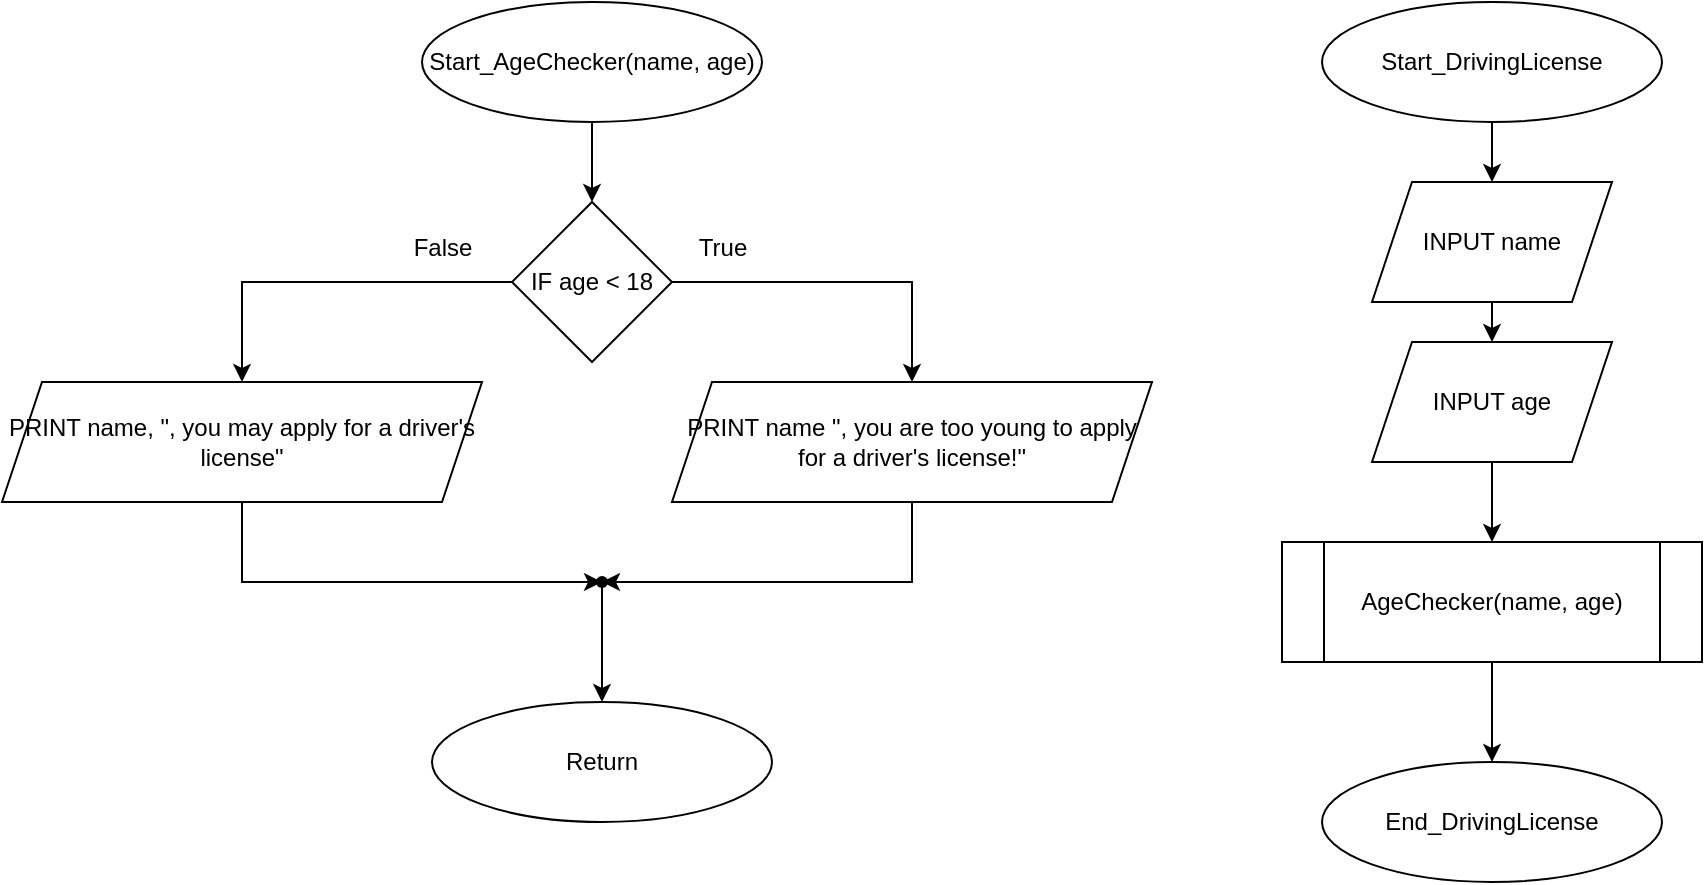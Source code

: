 <mxfile version="22.0.8" type="device" pages="3">
  <diagram name="Page-1" id="sCmzHpI_Pu5R-suw9g4t">
    <mxGraphModel dx="1859" dy="573" grid="1" gridSize="10" guides="1" tooltips="1" connect="1" arrows="1" fold="1" page="1" pageScale="1" pageWidth="850" pageHeight="1100" math="0" shadow="0">
      <root>
        <mxCell id="0" />
        <mxCell id="1" parent="0" />
        <mxCell id="ZYmgql_S5uXhnWvy4TuL-19" style="edgeStyle=orthogonalEdgeStyle;rounded=0;orthogonalLoop=1;jettySize=auto;html=1;exitX=0.5;exitY=1;exitDx=0;exitDy=0;entryX=0.5;entryY=0;entryDx=0;entryDy=0;" parent="1" source="ZYmgql_S5uXhnWvy4TuL-1" target="ZYmgql_S5uXhnWvy4TuL-2" edge="1">
          <mxGeometry relative="1" as="geometry" />
        </mxCell>
        <mxCell id="ZYmgql_S5uXhnWvy4TuL-1" value="Start_DrivingLicense" style="ellipse;whiteSpace=wrap;html=1;" parent="1" vertex="1">
          <mxGeometry x="500" y="40" width="170" height="60" as="geometry" />
        </mxCell>
        <mxCell id="ZYmgql_S5uXhnWvy4TuL-20" style="edgeStyle=orthogonalEdgeStyle;rounded=0;orthogonalLoop=1;jettySize=auto;html=1;exitX=0.5;exitY=1;exitDx=0;exitDy=0;entryX=0.5;entryY=0;entryDx=0;entryDy=0;" parent="1" source="ZYmgql_S5uXhnWvy4TuL-2" target="ZYmgql_S5uXhnWvy4TuL-5" edge="1">
          <mxGeometry relative="1" as="geometry" />
        </mxCell>
        <mxCell id="ZYmgql_S5uXhnWvy4TuL-2" value="INPUT name" style="shape=parallelogram;perimeter=parallelogramPerimeter;whiteSpace=wrap;html=1;fixedSize=1;" parent="1" vertex="1">
          <mxGeometry x="525" y="130" width="120" height="60" as="geometry" />
        </mxCell>
        <mxCell id="ZYmgql_S5uXhnWvy4TuL-22" style="edgeStyle=orthogonalEdgeStyle;rounded=0;orthogonalLoop=1;jettySize=auto;html=1;exitX=0.5;exitY=1;exitDx=0;exitDy=0;entryX=0.5;entryY=0;entryDx=0;entryDy=0;" parent="1" source="ZYmgql_S5uXhnWvy4TuL-4" target="ZYmgql_S5uXhnWvy4TuL-6" edge="1">
          <mxGeometry relative="1" as="geometry" />
        </mxCell>
        <mxCell id="ZYmgql_S5uXhnWvy4TuL-4" value="AgeChecker(name, age)" style="shape=process;whiteSpace=wrap;html=1;backgroundOutline=1;" parent="1" vertex="1">
          <mxGeometry x="480" y="310" width="210" height="60" as="geometry" />
        </mxCell>
        <mxCell id="ZYmgql_S5uXhnWvy4TuL-21" style="edgeStyle=orthogonalEdgeStyle;rounded=0;orthogonalLoop=1;jettySize=auto;html=1;exitX=0.5;exitY=1;exitDx=0;exitDy=0;entryX=0.5;entryY=0;entryDx=0;entryDy=0;" parent="1" source="ZYmgql_S5uXhnWvy4TuL-5" target="ZYmgql_S5uXhnWvy4TuL-4" edge="1">
          <mxGeometry relative="1" as="geometry" />
        </mxCell>
        <mxCell id="ZYmgql_S5uXhnWvy4TuL-5" value="INPUT age" style="shape=parallelogram;perimeter=parallelogramPerimeter;whiteSpace=wrap;html=1;fixedSize=1;" parent="1" vertex="1">
          <mxGeometry x="525" y="210" width="120" height="60" as="geometry" />
        </mxCell>
        <mxCell id="ZYmgql_S5uXhnWvy4TuL-6" value="End_DrivingLicense" style="ellipse;whiteSpace=wrap;html=1;" parent="1" vertex="1">
          <mxGeometry x="500" y="420" width="170" height="60" as="geometry" />
        </mxCell>
        <mxCell id="ZYmgql_S5uXhnWvy4TuL-18" value="" style="edgeStyle=orthogonalEdgeStyle;rounded=0;orthogonalLoop=1;jettySize=auto;html=1;" parent="1" source="ZYmgql_S5uXhnWvy4TuL-7" target="ZYmgql_S5uXhnWvy4TuL-8" edge="1">
          <mxGeometry relative="1" as="geometry" />
        </mxCell>
        <mxCell id="ZYmgql_S5uXhnWvy4TuL-7" value="Start_AgeChecker(name, age)" style="ellipse;whiteSpace=wrap;html=1;" parent="1" vertex="1">
          <mxGeometry x="50" y="40" width="170" height="60" as="geometry" />
        </mxCell>
        <mxCell id="ZYmgql_S5uXhnWvy4TuL-11" style="edgeStyle=orthogonalEdgeStyle;rounded=0;orthogonalLoop=1;jettySize=auto;html=1;exitX=0;exitY=0.5;exitDx=0;exitDy=0;entryX=0.5;entryY=0;entryDx=0;entryDy=0;" parent="1" source="ZYmgql_S5uXhnWvy4TuL-8" target="ZYmgql_S5uXhnWvy4TuL-10" edge="1">
          <mxGeometry relative="1" as="geometry" />
        </mxCell>
        <mxCell id="ZYmgql_S5uXhnWvy4TuL-12" style="edgeStyle=orthogonalEdgeStyle;rounded=0;orthogonalLoop=1;jettySize=auto;html=1;exitX=1;exitY=0.5;exitDx=0;exitDy=0;entryX=0.5;entryY=0;entryDx=0;entryDy=0;" parent="1" source="ZYmgql_S5uXhnWvy4TuL-8" target="ZYmgql_S5uXhnWvy4TuL-9" edge="1">
          <mxGeometry relative="1" as="geometry" />
        </mxCell>
        <mxCell id="ZYmgql_S5uXhnWvy4TuL-8" value="IF age &amp;lt; 18" style="rhombus;whiteSpace=wrap;html=1;" parent="1" vertex="1">
          <mxGeometry x="95" y="140" width="80" height="80" as="geometry" />
        </mxCell>
        <mxCell id="ZYmgql_S5uXhnWvy4TuL-9" value="PRINT name &quot;, you are too young to apply for a driver&#39;s license!&quot;" style="shape=parallelogram;perimeter=parallelogramPerimeter;whiteSpace=wrap;html=1;fixedSize=1;" parent="1" vertex="1">
          <mxGeometry x="175" y="230" width="240" height="60" as="geometry" />
        </mxCell>
        <mxCell id="ZYmgql_S5uXhnWvy4TuL-15" style="edgeStyle=orthogonalEdgeStyle;rounded=0;orthogonalLoop=1;jettySize=auto;html=1;exitX=0.5;exitY=1;exitDx=0;exitDy=0;" parent="1" source="ZYmgql_S5uXhnWvy4TuL-10" target="ZYmgql_S5uXhnWvy4TuL-14" edge="1">
          <mxGeometry relative="1" as="geometry">
            <Array as="points">
              <mxPoint x="-40" y="330" />
            </Array>
          </mxGeometry>
        </mxCell>
        <mxCell id="ZYmgql_S5uXhnWvy4TuL-10" value="PRINT name, &quot;, you may apply for a driver&#39;s license&quot;" style="shape=parallelogram;perimeter=parallelogramPerimeter;whiteSpace=wrap;html=1;fixedSize=1;" parent="1" vertex="1">
          <mxGeometry x="-160" y="230" width="240" height="60" as="geometry" />
        </mxCell>
        <mxCell id="ZYmgql_S5uXhnWvy4TuL-13" value="Return" style="ellipse;whiteSpace=wrap;html=1;" parent="1" vertex="1">
          <mxGeometry x="55" y="390" width="170" height="60" as="geometry" />
        </mxCell>
        <mxCell id="ZYmgql_S5uXhnWvy4TuL-17" value="" style="edgeStyle=orthogonalEdgeStyle;rounded=0;orthogonalLoop=1;jettySize=auto;html=1;" parent="1" source="ZYmgql_S5uXhnWvy4TuL-14" target="ZYmgql_S5uXhnWvy4TuL-13" edge="1">
          <mxGeometry relative="1" as="geometry" />
        </mxCell>
        <mxCell id="ZYmgql_S5uXhnWvy4TuL-14" value="" style="shape=waypoint;sketch=0;size=6;pointerEvents=1;points=[];fillColor=none;resizable=0;rotatable=0;perimeter=centerPerimeter;snapToPoint=1;" parent="1" vertex="1">
          <mxGeometry x="130" y="320" width="20" height="20" as="geometry" />
        </mxCell>
        <mxCell id="ZYmgql_S5uXhnWvy4TuL-16" style="edgeStyle=orthogonalEdgeStyle;rounded=0;orthogonalLoop=1;jettySize=auto;html=1;exitX=0.5;exitY=1;exitDx=0;exitDy=0;entryX=0.14;entryY=0.58;entryDx=0;entryDy=0;entryPerimeter=0;" parent="1" source="ZYmgql_S5uXhnWvy4TuL-9" target="ZYmgql_S5uXhnWvy4TuL-14" edge="1">
          <mxGeometry relative="1" as="geometry">
            <Array as="points">
              <mxPoint x="295" y="330" />
            </Array>
          </mxGeometry>
        </mxCell>
        <mxCell id="xYv2btavJUk7OZtHNU23-1" value="True" style="text;html=1;align=center;verticalAlign=middle;resizable=0;points=[];autosize=1;strokeColor=none;fillColor=none;" parent="1" vertex="1">
          <mxGeometry x="175" y="148" width="50" height="30" as="geometry" />
        </mxCell>
        <mxCell id="xYv2btavJUk7OZtHNU23-2" value="False" style="text;html=1;align=center;verticalAlign=middle;resizable=0;points=[];autosize=1;strokeColor=none;fillColor=none;" parent="1" vertex="1">
          <mxGeometry x="35" y="148" width="50" height="30" as="geometry" />
        </mxCell>
      </root>
    </mxGraphModel>
  </diagram>
  <diagram id="gN6rl0A60Flru9KVqyVj" name="Page-2">
    <mxGraphModel dx="1859" dy="573" grid="1" gridSize="10" guides="1" tooltips="1" connect="1" arrows="1" fold="1" page="1" pageScale="1" pageWidth="850" pageHeight="1100" math="0" shadow="0">
      <root>
        <mxCell id="0" />
        <mxCell id="1" parent="0" />
        <mxCell id="egmE2Gus3how77mfy7Cv-33" style="edgeStyle=orthogonalEdgeStyle;rounded=0;orthogonalLoop=1;jettySize=auto;html=1;exitX=0.5;exitY=1;exitDx=0;exitDy=0;entryX=0.5;entryY=0;entryDx=0;entryDy=0;" parent="1" source="egmE2Gus3how77mfy7Cv-1" target="egmE2Gus3how77mfy7Cv-2" edge="1">
          <mxGeometry relative="1" as="geometry" />
        </mxCell>
        <mxCell id="egmE2Gus3how77mfy7Cv-1" value="Start_MovieTicketPrice" style="ellipse;whiteSpace=wrap;html=1;" parent="1" vertex="1">
          <mxGeometry x="500" y="50" width="160" height="60" as="geometry" />
        </mxCell>
        <mxCell id="egmE2Gus3how77mfy7Cv-34" style="edgeStyle=orthogonalEdgeStyle;rounded=0;orthogonalLoop=1;jettySize=auto;html=1;exitX=0.5;exitY=1;exitDx=0;exitDy=0;entryX=0.5;entryY=0;entryDx=0;entryDy=0;" parent="1" source="egmE2Gus3how77mfy7Cv-2" target="egmE2Gus3how77mfy7Cv-3" edge="1">
          <mxGeometry relative="1" as="geometry" />
        </mxCell>
        <mxCell id="egmE2Gus3how77mfy7Cv-2" value="INPUT age" style="shape=parallelogram;perimeter=parallelogramPerimeter;whiteSpace=wrap;html=1;fixedSize=1;" parent="1" vertex="1">
          <mxGeometry x="520" y="150" width="120" height="60" as="geometry" />
        </mxCell>
        <mxCell id="egmE2Gus3how77mfy7Cv-35" style="edgeStyle=orthogonalEdgeStyle;rounded=0;orthogonalLoop=1;jettySize=auto;html=1;exitX=0.5;exitY=1;exitDx=0;exitDy=0;entryX=0.5;entryY=0;entryDx=0;entryDy=0;" parent="1" source="egmE2Gus3how77mfy7Cv-3" target="egmE2Gus3how77mfy7Cv-4" edge="1">
          <mxGeometry relative="1" as="geometry" />
        </mxCell>
        <mxCell id="egmE2Gus3how77mfy7Cv-3" value="AgeChecker(age)" style="shape=process;whiteSpace=wrap;html=1;backgroundOutline=1;" parent="1" vertex="1">
          <mxGeometry x="500" y="260" width="160" height="60" as="geometry" />
        </mxCell>
        <mxCell id="egmE2Gus3how77mfy7Cv-4" value="End_MovieTicketPrice" style="ellipse;whiteSpace=wrap;html=1;" parent="1" vertex="1">
          <mxGeometry x="500" y="370" width="160" height="60" as="geometry" />
        </mxCell>
        <mxCell id="egmE2Gus3how77mfy7Cv-19" style="edgeStyle=orthogonalEdgeStyle;rounded=0;orthogonalLoop=1;jettySize=auto;html=1;exitX=0.5;exitY=1;exitDx=0;exitDy=0;entryX=0.5;entryY=0;entryDx=0;entryDy=0;" parent="1" source="egmE2Gus3how77mfy7Cv-5" target="egmE2Gus3how77mfy7Cv-6" edge="1">
          <mxGeometry relative="1" as="geometry" />
        </mxCell>
        <mxCell id="egmE2Gus3how77mfy7Cv-5" value="Start_AgeChecker(age)" style="ellipse;whiteSpace=wrap;html=1;" parent="1" vertex="1">
          <mxGeometry x="110" y="50" width="180" height="60" as="geometry" />
        </mxCell>
        <mxCell id="egmE2Gus3how77mfy7Cv-14" style="edgeStyle=orthogonalEdgeStyle;rounded=0;orthogonalLoop=1;jettySize=auto;html=1;exitX=1;exitY=0.5;exitDx=0;exitDy=0;entryX=0.5;entryY=0;entryDx=0;entryDy=0;" parent="1" source="egmE2Gus3how77mfy7Cv-6" target="egmE2Gus3how77mfy7Cv-7" edge="1">
          <mxGeometry relative="1" as="geometry" />
        </mxCell>
        <mxCell id="egmE2Gus3how77mfy7Cv-15" style="edgeStyle=orthogonalEdgeStyle;rounded=0;orthogonalLoop=1;jettySize=auto;html=1;exitX=0;exitY=0.5;exitDx=0;exitDy=0;entryX=0.5;entryY=0;entryDx=0;entryDy=0;" parent="1" source="egmE2Gus3how77mfy7Cv-6" target="egmE2Gus3how77mfy7Cv-8" edge="1">
          <mxGeometry relative="1" as="geometry" />
        </mxCell>
        <mxCell id="egmE2Gus3how77mfy7Cv-6" value="IF age &amp;lt; 12" style="rhombus;whiteSpace=wrap;html=1;" parent="1" vertex="1">
          <mxGeometry x="160" y="150" width="80" height="80" as="geometry" />
        </mxCell>
        <mxCell id="egmE2Gus3how77mfy7Cv-24" style="edgeStyle=orthogonalEdgeStyle;rounded=0;orthogonalLoop=1;jettySize=auto;html=1;exitX=0.5;exitY=1;exitDx=0;exitDy=0;" parent="1" source="egmE2Gus3how77mfy7Cv-7" edge="1">
          <mxGeometry relative="1" as="geometry">
            <mxPoint x="200" y="500" as="targetPoint" />
            <Array as="points">
              <mxPoint x="320" y="500" />
            </Array>
          </mxGeometry>
        </mxCell>
        <mxCell id="egmE2Gus3how77mfy7Cv-7" value="PRINT &quot;Your movie ticket price is $5&quot;" style="shape=parallelogram;perimeter=parallelogramPerimeter;whiteSpace=wrap;html=1;fixedSize=1;" parent="1" vertex="1">
          <mxGeometry x="260" y="210" width="120" height="60" as="geometry" />
        </mxCell>
        <mxCell id="egmE2Gus3how77mfy7Cv-13" style="edgeStyle=orthogonalEdgeStyle;rounded=0;orthogonalLoop=1;jettySize=auto;html=1;exitX=1;exitY=0.5;exitDx=0;exitDy=0;entryX=0.5;entryY=0;entryDx=0;entryDy=0;" parent="1" source="egmE2Gus3how77mfy7Cv-8" target="egmE2Gus3how77mfy7Cv-10" edge="1">
          <mxGeometry relative="1" as="geometry" />
        </mxCell>
        <mxCell id="egmE2Gus3how77mfy7Cv-16" style="edgeStyle=orthogonalEdgeStyle;rounded=0;orthogonalLoop=1;jettySize=auto;html=1;exitX=0;exitY=0.5;exitDx=0;exitDy=0;entryX=0.5;entryY=0;entryDx=0;entryDy=0;" parent="1" source="egmE2Gus3how77mfy7Cv-8" target="egmE2Gus3how77mfy7Cv-9" edge="1">
          <mxGeometry relative="1" as="geometry" />
        </mxCell>
        <mxCell id="egmE2Gus3how77mfy7Cv-8" value="IF 12 &amp;lt;= age &amp;lt;= 17" style="rhombus;whiteSpace=wrap;html=1;" parent="1" vertex="1">
          <mxGeometry x="40" y="230" width="80" height="80" as="geometry" />
        </mxCell>
        <mxCell id="egmE2Gus3how77mfy7Cv-17" style="edgeStyle=orthogonalEdgeStyle;rounded=0;orthogonalLoop=1;jettySize=auto;html=1;exitX=1;exitY=0.5;exitDx=0;exitDy=0;entryX=0.5;entryY=0;entryDx=0;entryDy=0;" parent="1" source="egmE2Gus3how77mfy7Cv-9" target="egmE2Gus3how77mfy7Cv-11" edge="1">
          <mxGeometry relative="1" as="geometry" />
        </mxCell>
        <mxCell id="egmE2Gus3how77mfy7Cv-18" style="edgeStyle=orthogonalEdgeStyle;rounded=0;orthogonalLoop=1;jettySize=auto;html=1;exitX=0;exitY=0.5;exitDx=0;exitDy=0;entryX=0.5;entryY=0;entryDx=0;entryDy=0;" parent="1" source="egmE2Gus3how77mfy7Cv-9" target="egmE2Gus3how77mfy7Cv-12" edge="1">
          <mxGeometry relative="1" as="geometry" />
        </mxCell>
        <mxCell id="egmE2Gus3how77mfy7Cv-9" value="IF 18 &amp;lt;= age &amp;lt;= 64" style="rhombus;whiteSpace=wrap;html=1;" parent="1" vertex="1">
          <mxGeometry x="-50" y="310" width="80" height="80" as="geometry" />
        </mxCell>
        <mxCell id="egmE2Gus3how77mfy7Cv-23" style="edgeStyle=orthogonalEdgeStyle;rounded=0;orthogonalLoop=1;jettySize=auto;html=1;exitX=0.5;exitY=1;exitDx=0;exitDy=0;" parent="1" source="egmE2Gus3how77mfy7Cv-10" edge="1">
          <mxGeometry relative="1" as="geometry">
            <mxPoint x="200" y="500" as="targetPoint" />
          </mxGeometry>
        </mxCell>
        <mxCell id="egmE2Gus3how77mfy7Cv-10" value="PRINT &quot;Your movie ticket price is $8&quot;" style="shape=parallelogram;perimeter=parallelogramPerimeter;whiteSpace=wrap;html=1;fixedSize=1;" parent="1" vertex="1">
          <mxGeometry x="140" y="300" width="120" height="60" as="geometry" />
        </mxCell>
        <mxCell id="egmE2Gus3how77mfy7Cv-22" style="edgeStyle=orthogonalEdgeStyle;rounded=0;orthogonalLoop=1;jettySize=auto;html=1;exitX=0.5;exitY=1;exitDx=0;exitDy=0;" parent="1" source="egmE2Gus3how77mfy7Cv-11" edge="1">
          <mxGeometry relative="1" as="geometry">
            <mxPoint x="200" y="500" as="targetPoint" />
          </mxGeometry>
        </mxCell>
        <mxCell id="egmE2Gus3how77mfy7Cv-11" value="PRINT &quot;Your movie ticket price is $10&quot;" style="shape=parallelogram;perimeter=parallelogramPerimeter;whiteSpace=wrap;html=1;fixedSize=1;" parent="1" vertex="1">
          <mxGeometry x="30" y="400" width="120" height="60" as="geometry" />
        </mxCell>
        <mxCell id="egmE2Gus3how77mfy7Cv-21" style="edgeStyle=orthogonalEdgeStyle;rounded=0;orthogonalLoop=1;jettySize=auto;html=1;exitX=0.5;exitY=1;exitDx=0;exitDy=0;" parent="1" source="egmE2Gus3how77mfy7Cv-12" target="egmE2Gus3how77mfy7Cv-20" edge="1">
          <mxGeometry relative="1" as="geometry">
            <Array as="points">
              <mxPoint x="-120" y="500" />
            </Array>
          </mxGeometry>
        </mxCell>
        <mxCell id="egmE2Gus3how77mfy7Cv-12" value="PRINT &quot;Your movie ticket price is $7&quot;" style="shape=parallelogram;perimeter=parallelogramPerimeter;whiteSpace=wrap;html=1;fixedSize=1;" parent="1" vertex="1">
          <mxGeometry x="-180" y="400" width="120" height="60" as="geometry" />
        </mxCell>
        <mxCell id="egmE2Gus3how77mfy7Cv-26" value="" style="edgeStyle=orthogonalEdgeStyle;rounded=0;orthogonalLoop=1;jettySize=auto;html=1;" parent="1" source="egmE2Gus3how77mfy7Cv-20" target="egmE2Gus3how77mfy7Cv-25" edge="1">
          <mxGeometry relative="1" as="geometry" />
        </mxCell>
        <mxCell id="egmE2Gus3how77mfy7Cv-20" value="" style="shape=waypoint;sketch=0;size=6;pointerEvents=1;points=[];fillColor=none;resizable=0;rotatable=0;perimeter=centerPerimeter;snapToPoint=1;" parent="1" vertex="1">
          <mxGeometry x="190" y="490" width="20" height="20" as="geometry" />
        </mxCell>
        <mxCell id="egmE2Gus3how77mfy7Cv-25" value="Return" style="ellipse;whiteSpace=wrap;html=1;" parent="1" vertex="1">
          <mxGeometry x="110" y="570" width="180" height="60" as="geometry" />
        </mxCell>
        <mxCell id="egmE2Gus3how77mfy7Cv-27" value="True" style="text;html=1;align=center;verticalAlign=middle;resizable=0;points=[];autosize=1;strokeColor=none;fillColor=none;" parent="1" vertex="1">
          <mxGeometry x="235" y="158" width="50" height="30" as="geometry" />
        </mxCell>
        <mxCell id="egmE2Gus3how77mfy7Cv-28" value="False" style="text;html=1;align=center;verticalAlign=middle;resizable=0;points=[];autosize=1;strokeColor=none;fillColor=none;" parent="1" vertex="1">
          <mxGeometry x="115" y="158" width="50" height="30" as="geometry" />
        </mxCell>
        <mxCell id="egmE2Gus3how77mfy7Cv-29" value="True" style="text;html=1;align=center;verticalAlign=middle;resizable=0;points=[];autosize=1;strokeColor=none;fillColor=none;" parent="1" vertex="1">
          <mxGeometry x="115" y="238" width="50" height="30" as="geometry" />
        </mxCell>
        <mxCell id="egmE2Gus3how77mfy7Cv-30" value="False" style="text;html=1;align=center;verticalAlign=middle;resizable=0;points=[];autosize=1;strokeColor=none;fillColor=none;" parent="1" vertex="1">
          <mxGeometry x="-5" y="238" width="50" height="30" as="geometry" />
        </mxCell>
        <mxCell id="egmE2Gus3how77mfy7Cv-31" value="True" style="text;html=1;align=center;verticalAlign=middle;resizable=0;points=[];autosize=1;strokeColor=none;fillColor=none;" parent="1" vertex="1">
          <mxGeometry x="25" y="318" width="50" height="30" as="geometry" />
        </mxCell>
        <mxCell id="egmE2Gus3how77mfy7Cv-32" value="False" style="text;html=1;align=center;verticalAlign=middle;resizable=0;points=[];autosize=1;strokeColor=none;fillColor=none;" parent="1" vertex="1">
          <mxGeometry x="-105" y="318" width="50" height="30" as="geometry" />
        </mxCell>
      </root>
    </mxGraphModel>
  </diagram>
  <diagram id="LJFV5wS0_fxh9ATxHoB0" name="Page-3">
    <mxGraphModel dx="2037" dy="674" grid="1" gridSize="10" guides="1" tooltips="1" connect="1" arrows="1" fold="1" page="1" pageScale="1" pageWidth="850" pageHeight="1100" math="0" shadow="0">
      <root>
        <mxCell id="0" />
        <mxCell id="1" parent="0" />
        <mxCell id="BeY-B9EXxvq6FqgUqVJ6-43" style="edgeStyle=orthogonalEdgeStyle;rounded=0;orthogonalLoop=1;jettySize=auto;html=1;exitX=0.5;exitY=1;exitDx=0;exitDy=0;entryX=0.5;entryY=0;entryDx=0;entryDy=0;" edge="1" parent="1" source="BeY-B9EXxvq6FqgUqVJ6-1" target="BeY-B9EXxvq6FqgUqVJ6-2">
          <mxGeometry relative="1" as="geometry" />
        </mxCell>
        <mxCell id="BeY-B9EXxvq6FqgUqVJ6-1" value="Start_TipCalculator" style="ellipse;whiteSpace=wrap;html=1;" vertex="1" parent="1">
          <mxGeometry x="340" y="40" width="170" height="60" as="geometry" />
        </mxCell>
        <mxCell id="BeY-B9EXxvq6FqgUqVJ6-44" style="edgeStyle=orthogonalEdgeStyle;rounded=0;orthogonalLoop=1;jettySize=auto;html=1;exitX=0.5;exitY=1;exitDx=0;exitDy=0;entryX=0.5;entryY=0;entryDx=0;entryDy=0;" edge="1" parent="1" source="BeY-B9EXxvq6FqgUqVJ6-2" target="BeY-B9EXxvq6FqgUqVJ6-3">
          <mxGeometry relative="1" as="geometry" />
        </mxCell>
        <mxCell id="BeY-B9EXxvq6FqgUqVJ6-2" value="INPUT total" style="shape=parallelogram;perimeter=parallelogramPerimeter;whiteSpace=wrap;html=1;fixedSize=1;" vertex="1" parent="1">
          <mxGeometry x="340" y="140" width="170" height="40" as="geometry" />
        </mxCell>
        <mxCell id="BeY-B9EXxvq6FqgUqVJ6-45" style="edgeStyle=orthogonalEdgeStyle;rounded=0;orthogonalLoop=1;jettySize=auto;html=1;exitX=0.5;exitY=1;exitDx=0;exitDy=0;entryX=0.5;entryY=0;entryDx=0;entryDy=0;" edge="1" parent="1" source="BeY-B9EXxvq6FqgUqVJ6-3" target="BeY-B9EXxvq6FqgUqVJ6-5">
          <mxGeometry relative="1" as="geometry" />
        </mxCell>
        <mxCell id="BeY-B9EXxvq6FqgUqVJ6-3" value="PRINT &quot;Choose a tipping rate&quot;&lt;br&gt;PRINT &quot;1. 10% (Standard)&quot;&lt;br&gt;PRINT &quot;2. 15% (Good Service)&quot;&lt;br&gt;PRINT &quot;3. 20% (Excellent Service)&quot;" style="shape=parallelogram;perimeter=parallelogramPerimeter;whiteSpace=wrap;html=1;fixedSize=1;" vertex="1" parent="1">
          <mxGeometry x="290" y="210" width="270" height="100" as="geometry" />
        </mxCell>
        <mxCell id="BeY-B9EXxvq6FqgUqVJ6-36" style="edgeStyle=orthogonalEdgeStyle;rounded=0;orthogonalLoop=1;jettySize=auto;html=1;exitX=0.5;exitY=1;exitDx=0;exitDy=0;entryX=0.5;entryY=0;entryDx=0;entryDy=0;" edge="1" parent="1" source="BeY-B9EXxvq6FqgUqVJ6-5" target="BeY-B9EXxvq6FqgUqVJ6-6">
          <mxGeometry relative="1" as="geometry" />
        </mxCell>
        <mxCell id="BeY-B9EXxvq6FqgUqVJ6-5" value="INPUT choice" style="shape=parallelogram;perimeter=parallelogramPerimeter;whiteSpace=wrap;html=1;fixedSize=1;" vertex="1" parent="1">
          <mxGeometry x="350" y="340" width="150" height="40" as="geometry" />
        </mxCell>
        <mxCell id="BeY-B9EXxvq6FqgUqVJ6-12" style="edgeStyle=orthogonalEdgeStyle;rounded=0;orthogonalLoop=1;jettySize=auto;html=1;exitX=0.5;exitY=1;exitDx=0;exitDy=0;entryX=0.5;entryY=0;entryDx=0;entryDy=0;" edge="1" parent="1" source="BeY-B9EXxvq6FqgUqVJ6-6" target="BeY-B9EXxvq6FqgUqVJ6-8">
          <mxGeometry relative="1" as="geometry" />
        </mxCell>
        <mxCell id="BeY-B9EXxvq6FqgUqVJ6-13" style="edgeStyle=orthogonalEdgeStyle;rounded=0;orthogonalLoop=1;jettySize=auto;html=1;exitX=1;exitY=0.5;exitDx=0;exitDy=0;entryX=0;entryY=0.5;entryDx=0;entryDy=0;" edge="1" parent="1" source="BeY-B9EXxvq6FqgUqVJ6-6" target="BeY-B9EXxvq6FqgUqVJ6-7">
          <mxGeometry relative="1" as="geometry" />
        </mxCell>
        <mxCell id="BeY-B9EXxvq6FqgUqVJ6-6" value="IF choice == 1" style="rhombus;whiteSpace=wrap;html=1;" vertex="1" parent="1">
          <mxGeometry x="375" y="410" width="100" height="100" as="geometry" />
        </mxCell>
        <mxCell id="BeY-B9EXxvq6FqgUqVJ6-7" value="price = FinalPriceCalculator(total, 0.10)" style="shape=process;whiteSpace=wrap;html=1;backgroundOutline=1;" vertex="1" parent="1">
          <mxGeometry x="520" y="430" width="240" height="60" as="geometry" />
        </mxCell>
        <mxCell id="BeY-B9EXxvq6FqgUqVJ6-14" style="edgeStyle=orthogonalEdgeStyle;rounded=0;orthogonalLoop=1;jettySize=auto;html=1;exitX=1;exitY=0.5;exitDx=0;exitDy=0;entryX=0;entryY=0.5;entryDx=0;entryDy=0;" edge="1" parent="1" source="BeY-B9EXxvq6FqgUqVJ6-8" target="BeY-B9EXxvq6FqgUqVJ6-9">
          <mxGeometry relative="1" as="geometry" />
        </mxCell>
        <mxCell id="BeY-B9EXxvq6FqgUqVJ6-15" style="edgeStyle=orthogonalEdgeStyle;rounded=0;orthogonalLoop=1;jettySize=auto;html=1;exitX=0.5;exitY=1;exitDx=0;exitDy=0;entryX=0.5;entryY=0;entryDx=0;entryDy=0;" edge="1" parent="1" source="BeY-B9EXxvq6FqgUqVJ6-8" target="BeY-B9EXxvq6FqgUqVJ6-10">
          <mxGeometry relative="1" as="geometry" />
        </mxCell>
        <mxCell id="BeY-B9EXxvq6FqgUqVJ6-8" value="IF choice == 2" style="rhombus;whiteSpace=wrap;html=1;" vertex="1" parent="1">
          <mxGeometry x="375" y="550" width="100" height="100" as="geometry" />
        </mxCell>
        <mxCell id="BeY-B9EXxvq6FqgUqVJ6-25" style="edgeStyle=orthogonalEdgeStyle;rounded=0;orthogonalLoop=1;jettySize=auto;html=1;exitX=1;exitY=0.5;exitDx=0;exitDy=0;" edge="1" parent="1" source="BeY-B9EXxvq6FqgUqVJ6-9" target="BeY-B9EXxvq6FqgUqVJ6-18">
          <mxGeometry relative="1" as="geometry">
            <mxPoint x="490" y="830" as="targetPoint" />
            <Array as="points">
              <mxPoint x="800" y="600" />
              <mxPoint x="800" y="840" />
            </Array>
          </mxGeometry>
        </mxCell>
        <mxCell id="BeY-B9EXxvq6FqgUqVJ6-9" value="price = FinalPriceCalculator(total, 0.15)" style="shape=process;whiteSpace=wrap;html=1;backgroundOutline=1;" vertex="1" parent="1">
          <mxGeometry x="520" y="570" width="240" height="60" as="geometry" />
        </mxCell>
        <mxCell id="BeY-B9EXxvq6FqgUqVJ6-16" style="edgeStyle=orthogonalEdgeStyle;rounded=0;orthogonalLoop=1;jettySize=auto;html=1;exitX=1;exitY=0.5;exitDx=0;exitDy=0;entryX=0;entryY=0.5;entryDx=0;entryDy=0;" edge="1" parent="1" source="BeY-B9EXxvq6FqgUqVJ6-10" target="BeY-B9EXxvq6FqgUqVJ6-11">
          <mxGeometry relative="1" as="geometry" />
        </mxCell>
        <mxCell id="BeY-B9EXxvq6FqgUqVJ6-10" value="IF choice == 3" style="rhombus;whiteSpace=wrap;html=1;" vertex="1" parent="1">
          <mxGeometry x="375" y="690" width="100" height="100" as="geometry" />
        </mxCell>
        <mxCell id="BeY-B9EXxvq6FqgUqVJ6-11" value="price = FinalPriceCalculator(total, 0.20)" style="shape=process;whiteSpace=wrap;html=1;backgroundOutline=1;" vertex="1" parent="1">
          <mxGeometry x="520" y="710" width="240" height="60" as="geometry" />
        </mxCell>
        <mxCell id="BeY-B9EXxvq6FqgUqVJ6-46" value="" style="edgeStyle=orthogonalEdgeStyle;rounded=0;orthogonalLoop=1;jettySize=auto;html=1;" edge="1" parent="1" source="BeY-B9EXxvq6FqgUqVJ6-18" target="BeY-B9EXxvq6FqgUqVJ6-39">
          <mxGeometry relative="1" as="geometry" />
        </mxCell>
        <mxCell id="BeY-B9EXxvq6FqgUqVJ6-18" value="" style="shape=waypoint;sketch=0;size=6;pointerEvents=1;points=[];fillColor=none;resizable=0;rotatable=0;perimeter=centerPerimeter;snapToPoint=1;" vertex="1" parent="1">
          <mxGeometry x="415" y="830" width="20" height="20" as="geometry" />
        </mxCell>
        <mxCell id="BeY-B9EXxvq6FqgUqVJ6-23" style="edgeStyle=orthogonalEdgeStyle;rounded=0;orthogonalLoop=1;jettySize=auto;html=1;exitX=0.5;exitY=1;exitDx=0;exitDy=0;entryX=0.46;entryY=0.28;entryDx=0;entryDy=0;entryPerimeter=0;" edge="1" parent="1" source="BeY-B9EXxvq6FqgUqVJ6-10" target="BeY-B9EXxvq6FqgUqVJ6-18">
          <mxGeometry relative="1" as="geometry" />
        </mxCell>
        <mxCell id="BeY-B9EXxvq6FqgUqVJ6-24" style="edgeStyle=orthogonalEdgeStyle;rounded=0;orthogonalLoop=1;jettySize=auto;html=1;exitX=1;exitY=0.5;exitDx=0;exitDy=0;entryX=0.75;entryY=0.68;entryDx=0;entryDy=0;entryPerimeter=0;" edge="1" parent="1" source="BeY-B9EXxvq6FqgUqVJ6-11" target="BeY-B9EXxvq6FqgUqVJ6-18">
          <mxGeometry relative="1" as="geometry">
            <Array as="points">
              <mxPoint x="770" y="740" />
              <mxPoint x="770" y="840" />
            </Array>
          </mxGeometry>
        </mxCell>
        <mxCell id="BeY-B9EXxvq6FqgUqVJ6-26" style="edgeStyle=orthogonalEdgeStyle;rounded=0;orthogonalLoop=1;jettySize=auto;html=1;exitX=1;exitY=0.5;exitDx=0;exitDy=0;entryX=0.67;entryY=0.32;entryDx=0;entryDy=0;entryPerimeter=0;" edge="1" parent="1" source="BeY-B9EXxvq6FqgUqVJ6-7" target="BeY-B9EXxvq6FqgUqVJ6-18">
          <mxGeometry relative="1" as="geometry">
            <Array as="points">
              <mxPoint x="830" y="460" />
              <mxPoint x="830" y="840" />
            </Array>
          </mxGeometry>
        </mxCell>
        <mxCell id="BeY-B9EXxvq6FqgUqVJ6-30" value="True" style="text;html=1;align=center;verticalAlign=middle;resizable=0;points=[];autosize=1;strokeColor=none;fillColor=none;" vertex="1" parent="1">
          <mxGeometry x="465" y="418" width="50" height="30" as="geometry" />
        </mxCell>
        <mxCell id="BeY-B9EXxvq6FqgUqVJ6-31" value="True" style="text;html=1;align=center;verticalAlign=middle;resizable=0;points=[];autosize=1;strokeColor=none;fillColor=none;" vertex="1" parent="1">
          <mxGeometry x="470" y="570" width="50" height="30" as="geometry" />
        </mxCell>
        <mxCell id="BeY-B9EXxvq6FqgUqVJ6-32" value="True" style="text;html=1;align=center;verticalAlign=middle;resizable=0;points=[];autosize=1;strokeColor=none;fillColor=none;" vertex="1" parent="1">
          <mxGeometry x="465" y="710" width="50" height="30" as="geometry" />
        </mxCell>
        <mxCell id="BeY-B9EXxvq6FqgUqVJ6-33" value="False" style="text;html=1;align=center;verticalAlign=middle;resizable=0;points=[];autosize=1;strokeColor=none;fillColor=none;" vertex="1" parent="1">
          <mxGeometry x="425" y="508" width="50" height="30" as="geometry" />
        </mxCell>
        <mxCell id="BeY-B9EXxvq6FqgUqVJ6-34" value="False" style="text;html=1;align=center;verticalAlign=middle;resizable=0;points=[];autosize=1;strokeColor=none;fillColor=none;" vertex="1" parent="1">
          <mxGeometry x="425" y="660" width="50" height="30" as="geometry" />
        </mxCell>
        <mxCell id="BeY-B9EXxvq6FqgUqVJ6-35" value="False" style="text;html=1;align=center;verticalAlign=middle;resizable=0;points=[];autosize=1;strokeColor=none;fillColor=none;" vertex="1" parent="1">
          <mxGeometry x="425" y="790" width="50" height="30" as="geometry" />
        </mxCell>
        <mxCell id="BeY-B9EXxvq6FqgUqVJ6-48" style="edgeStyle=orthogonalEdgeStyle;rounded=0;orthogonalLoop=1;jettySize=auto;html=1;exitX=0.5;exitY=1;exitDx=0;exitDy=0;entryX=0.5;entryY=0;entryDx=0;entryDy=0;" edge="1" parent="1" source="BeY-B9EXxvq6FqgUqVJ6-37" target="BeY-B9EXxvq6FqgUqVJ6-40">
          <mxGeometry relative="1" as="geometry" />
        </mxCell>
        <mxCell id="BeY-B9EXxvq6FqgUqVJ6-37" value="PRINT &quot;Tip amount: &quot; tipAmount" style="shape=parallelogram;perimeter=parallelogramPerimeter;whiteSpace=wrap;html=1;fixedSize=1;" vertex="1" parent="1">
          <mxGeometry x="310" y="980" width="230" height="60" as="geometry" />
        </mxCell>
        <mxCell id="BeY-B9EXxvq6FqgUqVJ6-47" style="edgeStyle=orthogonalEdgeStyle;rounded=0;orthogonalLoop=1;jettySize=auto;html=1;exitX=0.5;exitY=1;exitDx=0;exitDy=0;entryX=0.5;entryY=0;entryDx=0;entryDy=0;" edge="1" parent="1" source="BeY-B9EXxvq6FqgUqVJ6-39" target="BeY-B9EXxvq6FqgUqVJ6-37">
          <mxGeometry relative="1" as="geometry" />
        </mxCell>
        <mxCell id="BeY-B9EXxvq6FqgUqVJ6-39" value="tipAmount = price - total" style="rounded=0;whiteSpace=wrap;html=1;" vertex="1" parent="1">
          <mxGeometry x="330" y="890" width="190" height="60" as="geometry" />
        </mxCell>
        <mxCell id="BeY-B9EXxvq6FqgUqVJ6-50" value="" style="edgeStyle=orthogonalEdgeStyle;rounded=0;orthogonalLoop=1;jettySize=auto;html=1;" edge="1" parent="1" source="BeY-B9EXxvq6FqgUqVJ6-40" target="BeY-B9EXxvq6FqgUqVJ6-49">
          <mxGeometry relative="1" as="geometry" />
        </mxCell>
        <mxCell id="BeY-B9EXxvq6FqgUqVJ6-40" value="PRINT &quot;Total Amount (Including Tip): &quot; price" style="shape=parallelogram;perimeter=parallelogramPerimeter;whiteSpace=wrap;html=1;fixedSize=1;" vertex="1" parent="1">
          <mxGeometry x="270" y="1070" width="310" height="60" as="geometry" />
        </mxCell>
        <mxCell id="BeY-B9EXxvq6FqgUqVJ6-49" value="End_TipCalculator" style="ellipse;whiteSpace=wrap;html=1;" vertex="1" parent="1">
          <mxGeometry x="340" y="1200" width="170" height="60" as="geometry" />
        </mxCell>
        <mxCell id="BeY-B9EXxvq6FqgUqVJ6-54" style="edgeStyle=orthogonalEdgeStyle;rounded=0;orthogonalLoop=1;jettySize=auto;html=1;exitX=0.5;exitY=1;exitDx=0;exitDy=0;entryX=0.5;entryY=0;entryDx=0;entryDy=0;" edge="1" parent="1" source="BeY-B9EXxvq6FqgUqVJ6-51" target="BeY-B9EXxvq6FqgUqVJ6-52">
          <mxGeometry relative="1" as="geometry" />
        </mxCell>
        <mxCell id="BeY-B9EXxvq6FqgUqVJ6-51" value="Start_FinalPriceCalculator(total, tip)" style="ellipse;whiteSpace=wrap;html=1;" vertex="1" parent="1">
          <mxGeometry x="-200" y="40" width="210" height="60" as="geometry" />
        </mxCell>
        <mxCell id="BeY-B9EXxvq6FqgUqVJ6-55" style="edgeStyle=orthogonalEdgeStyle;rounded=0;orthogonalLoop=1;jettySize=auto;html=1;exitX=0.5;exitY=1;exitDx=0;exitDy=0;entryX=0.5;entryY=0;entryDx=0;entryDy=0;" edge="1" parent="1" source="BeY-B9EXxvq6FqgUqVJ6-52" target="BeY-B9EXxvq6FqgUqVJ6-53">
          <mxGeometry relative="1" as="geometry" />
        </mxCell>
        <mxCell id="BeY-B9EXxvq6FqgUqVJ6-52" value="finalPrice = total * (1 + tip)" style="rounded=0;whiteSpace=wrap;html=1;" vertex="1" parent="1">
          <mxGeometry x="-190" y="140" width="190" height="50" as="geometry" />
        </mxCell>
        <mxCell id="BeY-B9EXxvq6FqgUqVJ6-53" value="Return finalPrice" style="ellipse;whiteSpace=wrap;html=1;" vertex="1" parent="1">
          <mxGeometry x="-200" y="240" width="210" height="60" as="geometry" />
        </mxCell>
      </root>
    </mxGraphModel>
  </diagram>
</mxfile>
